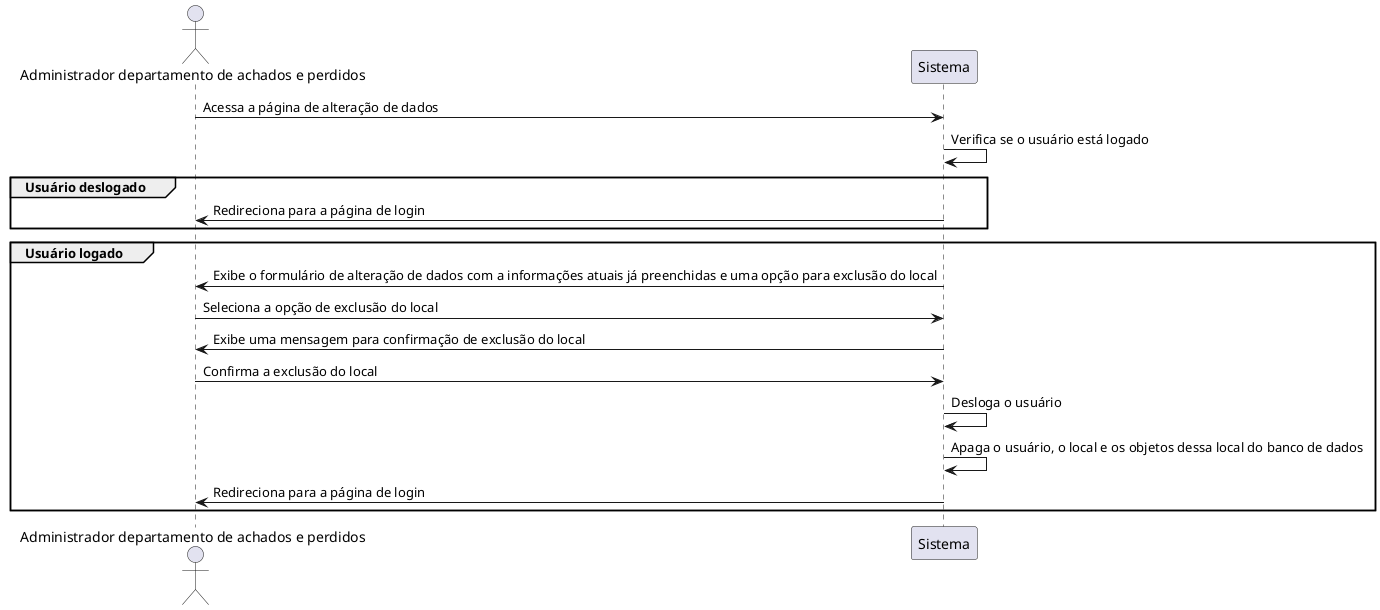 @startuml RAP08

actor "Administrador departamento de achados e perdidos" as admin
participant "Sistema" as sistema

admin -> sistema: Acessa a página de alteração de dados
sistema -> sistema: Verifica se o usuário está logado

group Usuário deslogado
  sistema -> admin: Redireciona para a página de login
end

group Usuário logado
  sistema -> admin: Exibe o formulário de alteração de dados com a informações atuais já preenchidas e uma opção para exclusão do local
  admin -> sistema: Seleciona a opção de exclusão do local
  sistema -> admin: Exibe uma mensagem para confirmação de exclusão do local
  admin -> sistema: Confirma a exclusão do local
  sistema -> sistema: Desloga o usuário
  sistema -> sistema: Apaga o usuário, o local e os objetos dessa local do banco de dados
  sistema -> admin: Redireciona para a página de login
end

@enduml